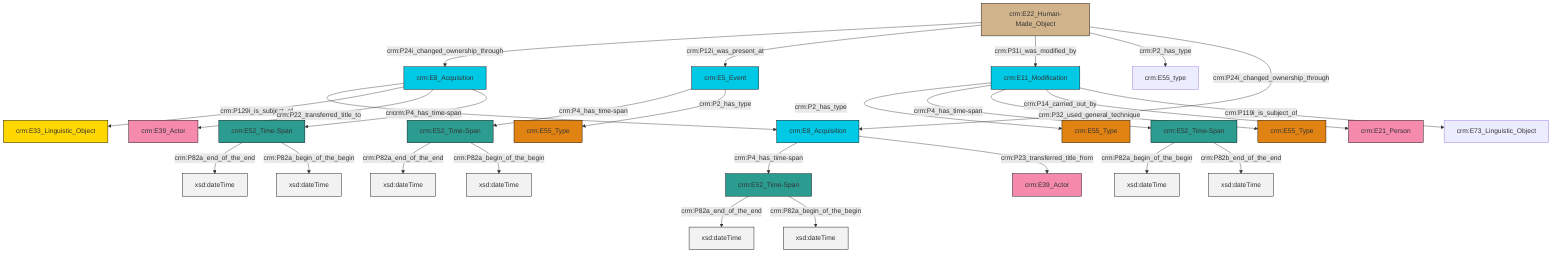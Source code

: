 graph TD
classDef Literal fill:#f2f2f2,stroke:#000000;
classDef CRM_Entity fill:#FFFFFF,stroke:#000000;
classDef Temporal_Entity fill:#00C9E6, stroke:#000000;
classDef Type fill:#E18312, stroke:#000000;
classDef Time-Span fill:#2C9C91, stroke:#000000;
classDef Appellation fill:#FFEB7F, stroke:#000000;
classDef Place fill:#008836, stroke:#000000;
classDef Persistent_Item fill:#B266B2, stroke:#000000;
classDef Conceptual_Object fill:#FFD700, stroke:#000000;
classDef Physical_Thing fill:#D2B48C, stroke:#000000;
classDef Actor fill:#f58aad, stroke:#000000;
classDef PC_Classes fill:#4ce600, stroke:#000000;
classDef Multi fill:#cccccc,stroke:#000000;

0["crm:E52_Time-Span"]:::Time-Span -->|crm:P82a_begin_of_the_begin| 1[xsd:dateTime]:::Literal
2["crm:E11_Modification"]:::Temporal_Entity -->|crm:P2_has_type| 3["crm:E55_Type"]:::Type
4["crm:E5_Event"]:::Temporal_Entity -->|crm:P4_has_time-span| 5["crm:E52_Time-Span"]:::Time-Span
6["crm:E8_Acquisition"]:::Temporal_Entity -->|crm:P115i_is_finished_by| 8["crm:E8_Acquisition"]:::Temporal_Entity
2["crm:E11_Modification"]:::Temporal_Entity -->|crm:P4_has_time-span| 0["crm:E52_Time-Span"]:::Time-Span
4["crm:E5_Event"]:::Temporal_Entity -->|crm:P2_has_type| 11["crm:E55_Type"]:::Type
8["crm:E8_Acquisition"]:::Temporal_Entity -->|crm:P4_has_time-span| 12["crm:E52_Time-Span"]:::Time-Span
6["crm:E8_Acquisition"]:::Temporal_Entity -->|crm:P129i_is_subject_of| 13["crm:E33_Linguistic_Object"]:::Conceptual_Object
18["crm:E22_Human-Made_Object"]:::Physical_Thing -->|crm:P24i_changed_ownership_through| 6["crm:E8_Acquisition"]:::Temporal_Entity
18["crm:E22_Human-Made_Object"]:::Physical_Thing -->|crm:P12i_was_present_at| 4["crm:E5_Event"]:::Temporal_Entity
2["crm:E11_Modification"]:::Temporal_Entity -->|crm:P32_used_general_technique| 9["crm:E55_Type"]:::Type
18["crm:E22_Human-Made_Object"]:::Physical_Thing -->|crm:P31i_was_modified_by| 2["crm:E11_Modification"]:::Temporal_Entity
2["crm:E11_Modification"]:::Temporal_Entity -->|crm:P14_carried_out_by| 24["crm:E21_Person"]:::Actor
18["crm:E22_Human-Made_Object"]:::Physical_Thing -->|crm:P2_has_type| 29["crm:E55_type"]:::Default
2["crm:E11_Modification"]:::Temporal_Entity -->|crm:P119i_is_subject_of| 21["crm:E73_Linguistic_Object"]:::Default
31["crm:E52_Time-Span"]:::Time-Span -->|crm:P82a_end_of_the_end| 32[xsd:dateTime]:::Literal
18["crm:E22_Human-Made_Object"]:::Physical_Thing -->|crm:P24i_changed_ownership_through| 8["crm:E8_Acquisition"]:::Temporal_Entity
12["crm:E52_Time-Span"]:::Time-Span -->|crm:P82a_end_of_the_end| 34[xsd:dateTime]:::Literal
5["crm:E52_Time-Span"]:::Time-Span -->|crm:P82a_end_of_the_end| 35[xsd:dateTime]:::Literal
6["crm:E8_Acquisition"]:::Temporal_Entity -->|crm:P22_transferred_title_to| 14["crm:E39_Actor"]:::Actor
31["crm:E52_Time-Span"]:::Time-Span -->|crm:P82a_begin_of_the_begin| 38[xsd:dateTime]:::Literal
6["crm:E8_Acquisition"]:::Temporal_Entity -->|crm:P4_has_time-span| 31["crm:E52_Time-Span"]:::Time-Span
12["crm:E52_Time-Span"]:::Time-Span -->|crm:P82a_begin_of_the_begin| 41[xsd:dateTime]:::Literal
5["crm:E52_Time-Span"]:::Time-Span -->|crm:P82a_begin_of_the_begin| 42[xsd:dateTime]:::Literal
0["crm:E52_Time-Span"]:::Time-Span -->|crm:P82b_end_of_the_end| 43[xsd:dateTime]:::Literal
8["crm:E8_Acquisition"]:::Temporal_Entity -->|crm:P23_transferred_title_from| 39["crm:E39_Actor"]:::Actor